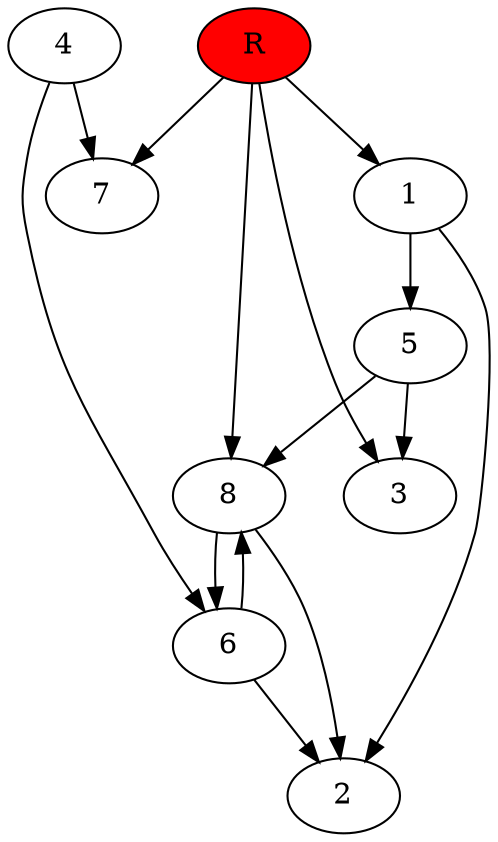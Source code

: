 digraph prb23031 {
	1
	2
	3
	4
	5
	6
	7
	8
	R [fillcolor="#ff0000" style=filled]
	1 -> 2
	1 -> 5
	4 -> 6
	4 -> 7
	5 -> 3
	5 -> 8
	6 -> 2
	6 -> 8
	8 -> 2
	8 -> 6
	R -> 1
	R -> 3
	R -> 7
	R -> 8
}
